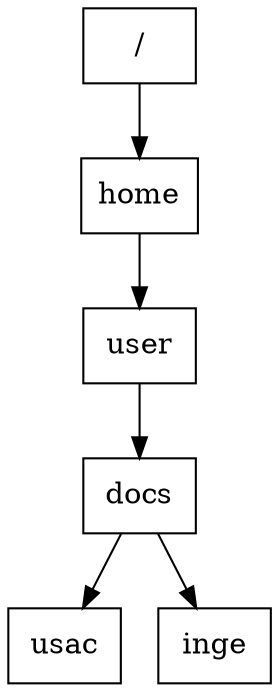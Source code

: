 digraph g{
node [shape = box];
0 [label = "/"]
0 -> 1
1 [label = "home"]
1 -> 2
2 [label = "user"]
2 -> 3
3 [label = "docs"]
3 -> 4
3 -> 5
4 [label = "usac"]
5 [label = "inge"]
}